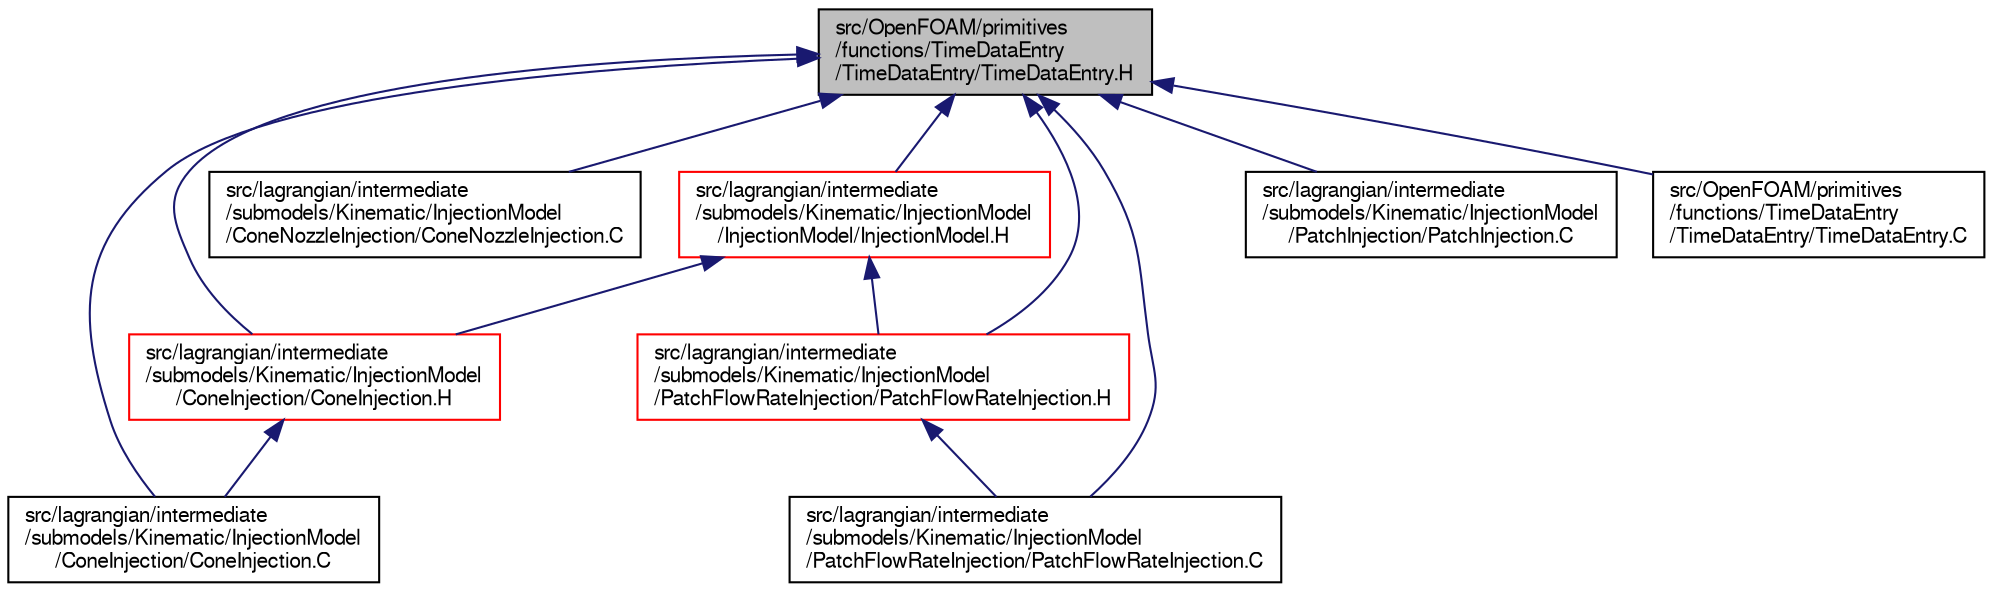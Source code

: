 digraph "src/OpenFOAM/primitives/functions/TimeDataEntry/TimeDataEntry/TimeDataEntry.H"
{
  bgcolor="transparent";
  edge [fontname="FreeSans",fontsize="10",labelfontname="FreeSans",labelfontsize="10"];
  node [fontname="FreeSans",fontsize="10",shape=record];
  Node150 [label="src/OpenFOAM/primitives\l/functions/TimeDataEntry\l/TimeDataEntry/TimeDataEntry.H",height=0.2,width=0.4,color="black", fillcolor="grey75", style="filled", fontcolor="black"];
  Node150 -> Node151 [dir="back",color="midnightblue",fontsize="10",style="solid",fontname="FreeSans"];
  Node151 [label="src/lagrangian/intermediate\l/submodels/Kinematic/InjectionModel\l/ConeInjection/ConeInjection.H",height=0.2,width=0.4,color="red",URL="$a05714.html"];
  Node151 -> Node161 [dir="back",color="midnightblue",fontsize="10",style="solid",fontname="FreeSans"];
  Node161 [label="src/lagrangian/intermediate\l/submodels/Kinematic/InjectionModel\l/ConeInjection/ConeInjection.C",height=0.2,width=0.4,color="black",URL="$a05711.html"];
  Node150 -> Node161 [dir="back",color="midnightblue",fontsize="10",style="solid",fontname="FreeSans"];
  Node150 -> Node164 [dir="back",color="midnightblue",fontsize="10",style="solid",fontname="FreeSans"];
  Node164 [label="src/lagrangian/intermediate\l/submodels/Kinematic/InjectionModel\l/ConeNozzleInjection/ConeNozzleInjection.C",height=0.2,width=0.4,color="black",URL="$a05717.html"];
  Node150 -> Node165 [dir="back",color="midnightblue",fontsize="10",style="solid",fontname="FreeSans"];
  Node165 [label="src/lagrangian/intermediate\l/submodels/Kinematic/InjectionModel\l/InjectionModel/InjectionModel.H",height=0.2,width=0.4,color="red",URL="$a05738.html"];
  Node165 -> Node151 [dir="back",color="midnightblue",fontsize="10",style="solid",fontname="FreeSans"];
  Node165 -> Node185 [dir="back",color="midnightblue",fontsize="10",style="solid",fontname="FreeSans"];
  Node185 [label="src/lagrangian/intermediate\l/submodels/Kinematic/InjectionModel\l/PatchFlowRateInjection/PatchFlowRateInjection.H",height=0.2,width=0.4,color="red",URL="$a05792.html"];
  Node185 -> Node186 [dir="back",color="midnightblue",fontsize="10",style="solid",fontname="FreeSans"];
  Node186 [label="src/lagrangian/intermediate\l/submodels/Kinematic/InjectionModel\l/PatchFlowRateInjection/PatchFlowRateInjection.C",height=0.2,width=0.4,color="black",URL="$a05789.html"];
  Node150 -> Node185 [dir="back",color="midnightblue",fontsize="10",style="solid",fontname="FreeSans"];
  Node150 -> Node186 [dir="back",color="midnightblue",fontsize="10",style="solid",fontname="FreeSans"];
  Node150 -> Node188 [dir="back",color="midnightblue",fontsize="10",style="solid",fontname="FreeSans"];
  Node188 [label="src/lagrangian/intermediate\l/submodels/Kinematic/InjectionModel\l/PatchInjection/PatchInjection.C",height=0.2,width=0.4,color="black",URL="$a05795.html"];
  Node150 -> Node195 [dir="back",color="midnightblue",fontsize="10",style="solid",fontname="FreeSans"];
  Node195 [label="src/OpenFOAM/primitives\l/functions/TimeDataEntry\l/TimeDataEntry/TimeDataEntry.C",height=0.2,width=0.4,color="black",URL="$a12308.html"];
}
